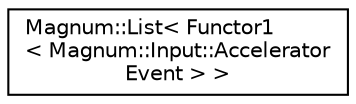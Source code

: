 digraph "圖形化之類別階層"
{
  edge [fontname="Helvetica",fontsize="10",labelfontname="Helvetica",labelfontsize="10"];
  node [fontname="Helvetica",fontsize="10",shape=record];
  rankdir="LR";
  Node1 [label="Magnum::List\< Functor1\l\< Magnum::Input::Accelerator\lEvent \> \>",height=0.2,width=0.4,color="black", fillcolor="white", style="filled",URL="$class_magnum_1_1_list.html"];
}
